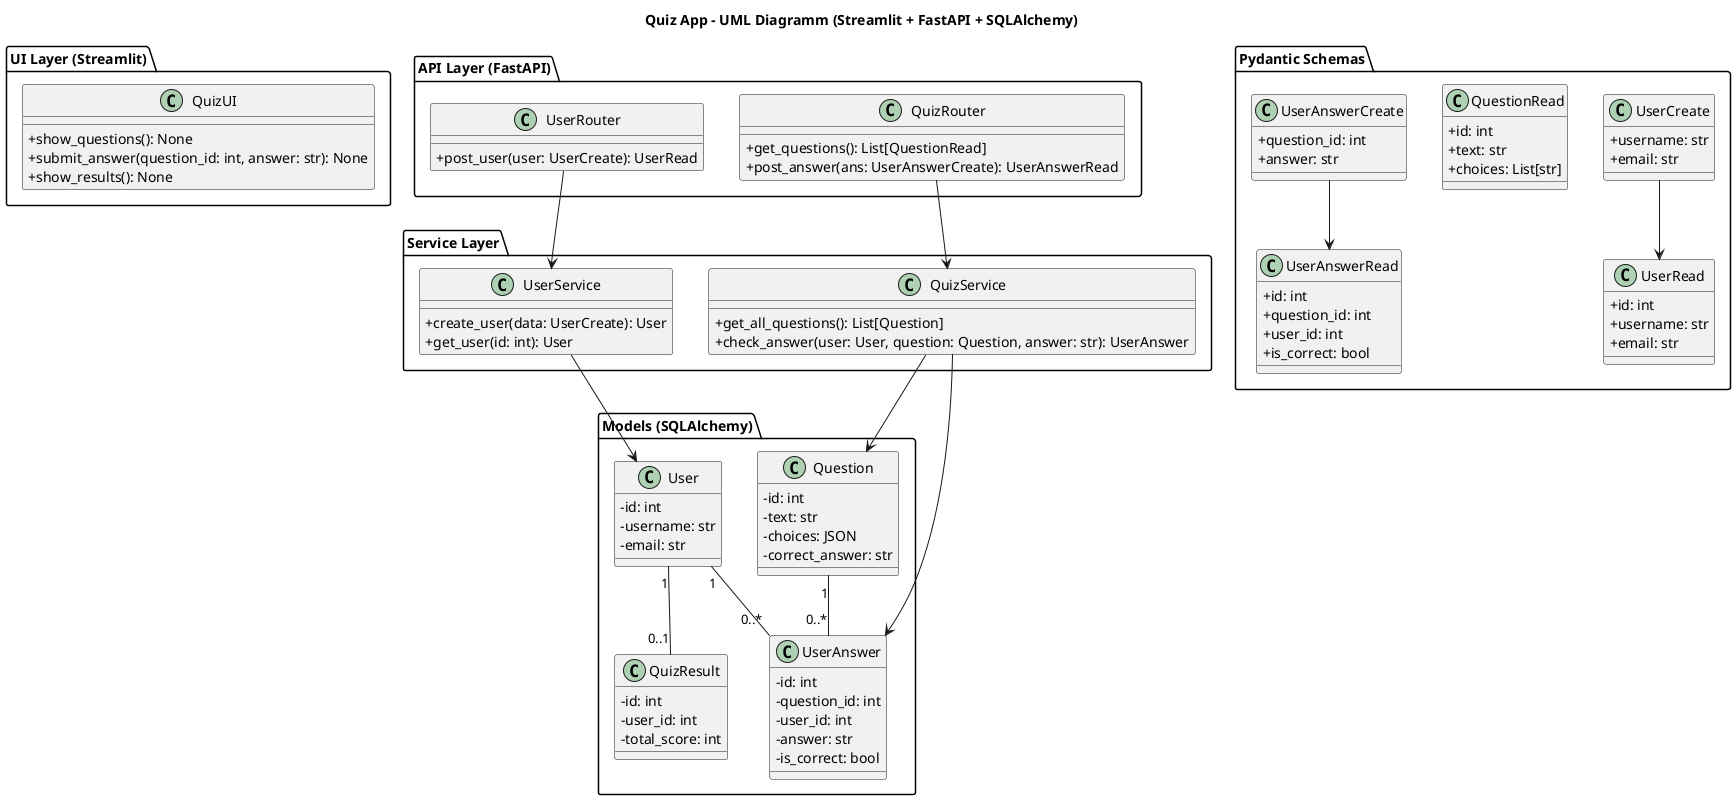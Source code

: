 @startuml

title "Quiz App - UML Diagramm (Streamlit + FastAPI + SQLAlchemy)"

skinparam classAttributeIconSize 0

package "UI Layer (Streamlit)" {
    class QuizUI {
        + show_questions(): None
        + submit_answer(question_id: int, answer: str): None
        + show_results(): None
    }
}

package "API Layer (FastAPI)" {
    class QuizRouter {
        + get_questions(): List[QuestionRead]
        + post_answer(ans: UserAnswerCreate): UserAnswerRead
    }

    class UserRouter {
        + post_user(user: UserCreate): UserRead
    }
}

package "Pydantic Schemas" {
    class UserCreate {
        + username: str
        + email: str
    }
    class UserRead {
        + id: int
        + username: str
        + email: str
    }
    class QuestionRead {
        + id: int
        + text: str
        + choices: List[str]
    }
    class UserAnswerCreate {
        + question_id: int
        + answer: str
    }
    class UserAnswerRead {
        + id: int
        + question_id: int
        + user_id: int
        + is_correct: bool
    }
}

package "Service Layer" {
    class QuizService {
        + get_all_questions(): List[Question]
        + check_answer(user: User, question: Question, answer: str): UserAnswer
    }
    class UserService {
        + create_user(data: UserCreate): User
        + get_user(id: int): User
    }
}

package "Models (SQLAlchemy)" {
    class User {
        - id: int
        - username: str
        - email: str
    }
    class Question {
        - id: int
        - text: str
        - choices: JSON
        - correct_answer: str
    }
    class UserAnswer {
        - id: int
        - question_id: int
        - user_id: int
        - answer: str
        - is_correct: bool
    }
    class QuizResult {
        - id: int
        - user_id: int
        - total_score: int
    }
}

User "1" -- "0..*" UserAnswer
Question "1" -- "0..*" UserAnswer
User "1" -- "0..1" QuizResult

QuizRouter --> QuizService
UserRouter --> UserService
QuizService --> Question
QuizService --> UserAnswer
UserService --> User

UserAnswerCreate --> UserAnswerRead
UserCreate --> UserRead

@enduml
